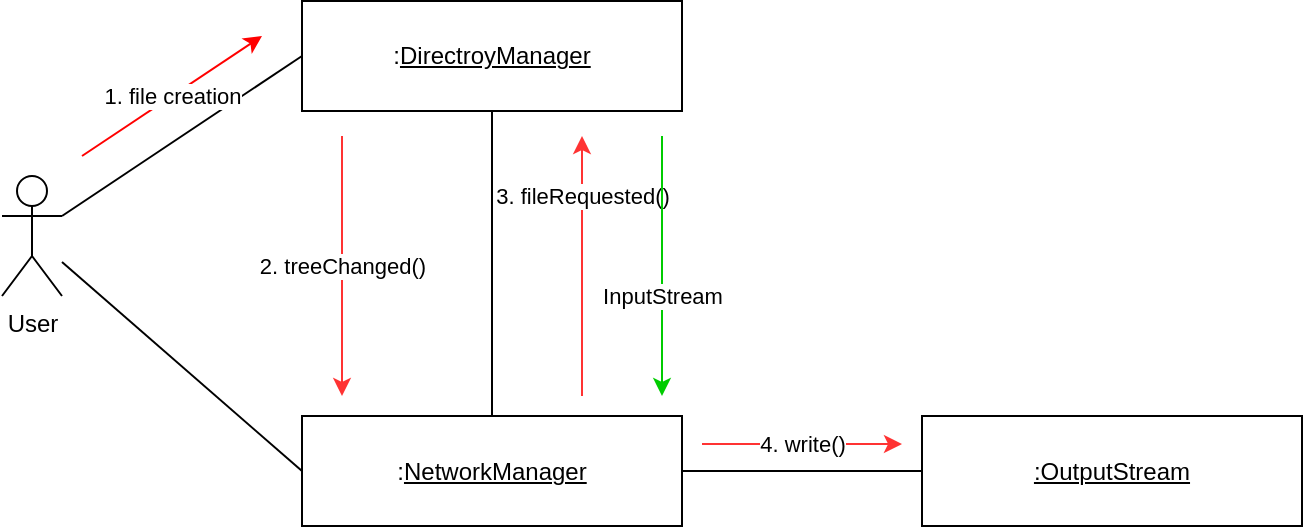 <mxfile version="21.2.8" type="device">
  <diagram name="Page-1" id="oMJjPFR9K0Kcukz0Fbmr">
    <mxGraphModel dx="1098" dy="828" grid="1" gridSize="10" guides="1" tooltips="1" connect="1" arrows="1" fold="1" page="1" pageScale="1" pageWidth="827" pageHeight="1169" math="0" shadow="0">
      <root>
        <mxCell id="0" />
        <mxCell id="1" parent="0" />
        <mxCell id="UtmrihZi6AH44yqMZQ6U-1" value="User" style="shape=umlActor;verticalLabelPosition=bottom;verticalAlign=top;html=1;outlineConnect=0;" vertex="1" parent="1">
          <mxGeometry x="60" y="370" width="30" height="60" as="geometry" />
        </mxCell>
        <mxCell id="UtmrihZi6AH44yqMZQ6U-2" value=":&lt;u&gt;DirectroyManager&lt;/u&gt;" style="html=1;whiteSpace=wrap;" vertex="1" parent="1">
          <mxGeometry x="210" y="282.5" width="190" height="55" as="geometry" />
        </mxCell>
        <mxCell id="UtmrihZi6AH44yqMZQ6U-3" value=":&lt;u&gt;NetworkManager&lt;/u&gt;" style="html=1;whiteSpace=wrap;" vertex="1" parent="1">
          <mxGeometry x="210" y="490" width="190" height="55" as="geometry" />
        </mxCell>
        <mxCell id="UtmrihZi6AH44yqMZQ6U-4" value="" style="endArrow=none;html=1;rounded=0;exitX=0;exitY=0.5;exitDx=0;exitDy=0;" edge="1" parent="1" source="UtmrihZi6AH44yqMZQ6U-2" target="UtmrihZi6AH44yqMZQ6U-1">
          <mxGeometry width="50" height="50" relative="1" as="geometry">
            <mxPoint x="350" y="450" as="sourcePoint" />
            <mxPoint x="400" y="400" as="targetPoint" />
          </mxGeometry>
        </mxCell>
        <mxCell id="UtmrihZi6AH44yqMZQ6U-5" value="" style="endArrow=none;html=1;rounded=0;entryX=0.5;entryY=1;entryDx=0;entryDy=0;exitX=0.5;exitY=0;exitDx=0;exitDy=0;exitPerimeter=0;" edge="1" parent="1" source="UtmrihZi6AH44yqMZQ6U-3" target="UtmrihZi6AH44yqMZQ6U-2">
          <mxGeometry width="50" height="50" relative="1" as="geometry">
            <mxPoint x="350" y="450" as="sourcePoint" />
            <mxPoint x="400" y="400" as="targetPoint" />
          </mxGeometry>
        </mxCell>
        <mxCell id="UtmrihZi6AH44yqMZQ6U-6" value="" style="endArrow=none;html=1;rounded=0;exitX=0;exitY=0.5;exitDx=0;exitDy=0;" edge="1" parent="1" source="UtmrihZi6AH44yqMZQ6U-3" target="UtmrihZi6AH44yqMZQ6U-1">
          <mxGeometry width="50" height="50" relative="1" as="geometry">
            <mxPoint x="315" y="500" as="sourcePoint" />
            <mxPoint x="100" y="335" as="targetPoint" />
          </mxGeometry>
        </mxCell>
        <mxCell id="UtmrihZi6AH44yqMZQ6U-7" value="1. file creation" style="endArrow=classic;html=1;rounded=0;strokeWidth=1;strokeColor=#FF0000;" edge="1" parent="1">
          <mxGeometry width="50" height="50" relative="1" as="geometry">
            <mxPoint x="100" y="360" as="sourcePoint" />
            <mxPoint x="190" y="300" as="targetPoint" />
          </mxGeometry>
        </mxCell>
        <mxCell id="UtmrihZi6AH44yqMZQ6U-8" value="2. treeChanged()" style="endArrow=classic;html=1;rounded=0;strokeWidth=1;strokeColor=#FF3333;" edge="1" parent="1">
          <mxGeometry width="50" height="50" relative="1" as="geometry">
            <mxPoint x="230" y="350" as="sourcePoint" />
            <mxPoint x="230" y="480" as="targetPoint" />
          </mxGeometry>
        </mxCell>
        <mxCell id="UtmrihZi6AH44yqMZQ6U-9" value="3. fileRequested()" style="endArrow=classic;html=1;rounded=0;strokeWidth=1;strokeColor=#FF3333;" edge="1" parent="1">
          <mxGeometry x="0.538" width="50" height="50" relative="1" as="geometry">
            <mxPoint x="350" y="480" as="sourcePoint" />
            <mxPoint x="350" y="350" as="targetPoint" />
            <mxPoint as="offset" />
          </mxGeometry>
        </mxCell>
        <mxCell id="UtmrihZi6AH44yqMZQ6U-10" value="InputStream" style="endArrow=classic;html=1;rounded=0;strokeWidth=1;strokeColor=#00CC00;" edge="1" parent="1">
          <mxGeometry x="0.231" width="50" height="50" relative="1" as="geometry">
            <mxPoint x="390" y="350" as="sourcePoint" />
            <mxPoint x="390" y="480" as="targetPoint" />
            <mxPoint as="offset" />
          </mxGeometry>
        </mxCell>
        <mxCell id="UtmrihZi6AH44yqMZQ6U-12" value="&lt;u&gt;:OutputStream&lt;/u&gt;" style="html=1;whiteSpace=wrap;" vertex="1" parent="1">
          <mxGeometry x="520" y="490" width="190" height="55" as="geometry" />
        </mxCell>
        <mxCell id="UtmrihZi6AH44yqMZQ6U-13" value="" style="endArrow=none;html=1;rounded=0;entryX=0;entryY=0.5;entryDx=0;entryDy=0;exitX=1;exitY=0.5;exitDx=0;exitDy=0;" edge="1" parent="1" source="UtmrihZi6AH44yqMZQ6U-3" target="UtmrihZi6AH44yqMZQ6U-12">
          <mxGeometry width="50" height="50" relative="1" as="geometry">
            <mxPoint x="410" y="518" as="sourcePoint" />
            <mxPoint x="440" y="400" as="targetPoint" />
          </mxGeometry>
        </mxCell>
        <mxCell id="UtmrihZi6AH44yqMZQ6U-14" value="4. write()" style="endArrow=classic;html=1;rounded=0;strokeWidth=1;strokeColor=#FF3333;" edge="1" parent="1">
          <mxGeometry width="50" height="50" relative="1" as="geometry">
            <mxPoint x="410" y="504" as="sourcePoint" />
            <mxPoint x="510" y="504" as="targetPoint" />
          </mxGeometry>
        </mxCell>
      </root>
    </mxGraphModel>
  </diagram>
</mxfile>
